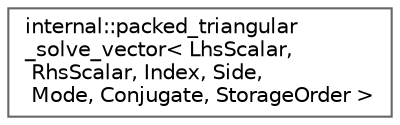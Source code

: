 digraph "类继承关系图"
{
 // LATEX_PDF_SIZE
  bgcolor="transparent";
  edge [fontname=Helvetica,fontsize=10,labelfontname=Helvetica,labelfontsize=10];
  node [fontname=Helvetica,fontsize=10,shape=box,height=0.2,width=0.4];
  rankdir="LR";
  Node0 [id="Node000000",label="internal::packed_triangular\l_solve_vector\< LhsScalar,\l RhsScalar, Index, Side,\l Mode, Conjugate, StorageOrder \>",height=0.2,width=0.4,color="grey40", fillcolor="white", style="filled",URL="$structinternal_1_1packed__triangular__solve__vector.html",tooltip=" "];
}
